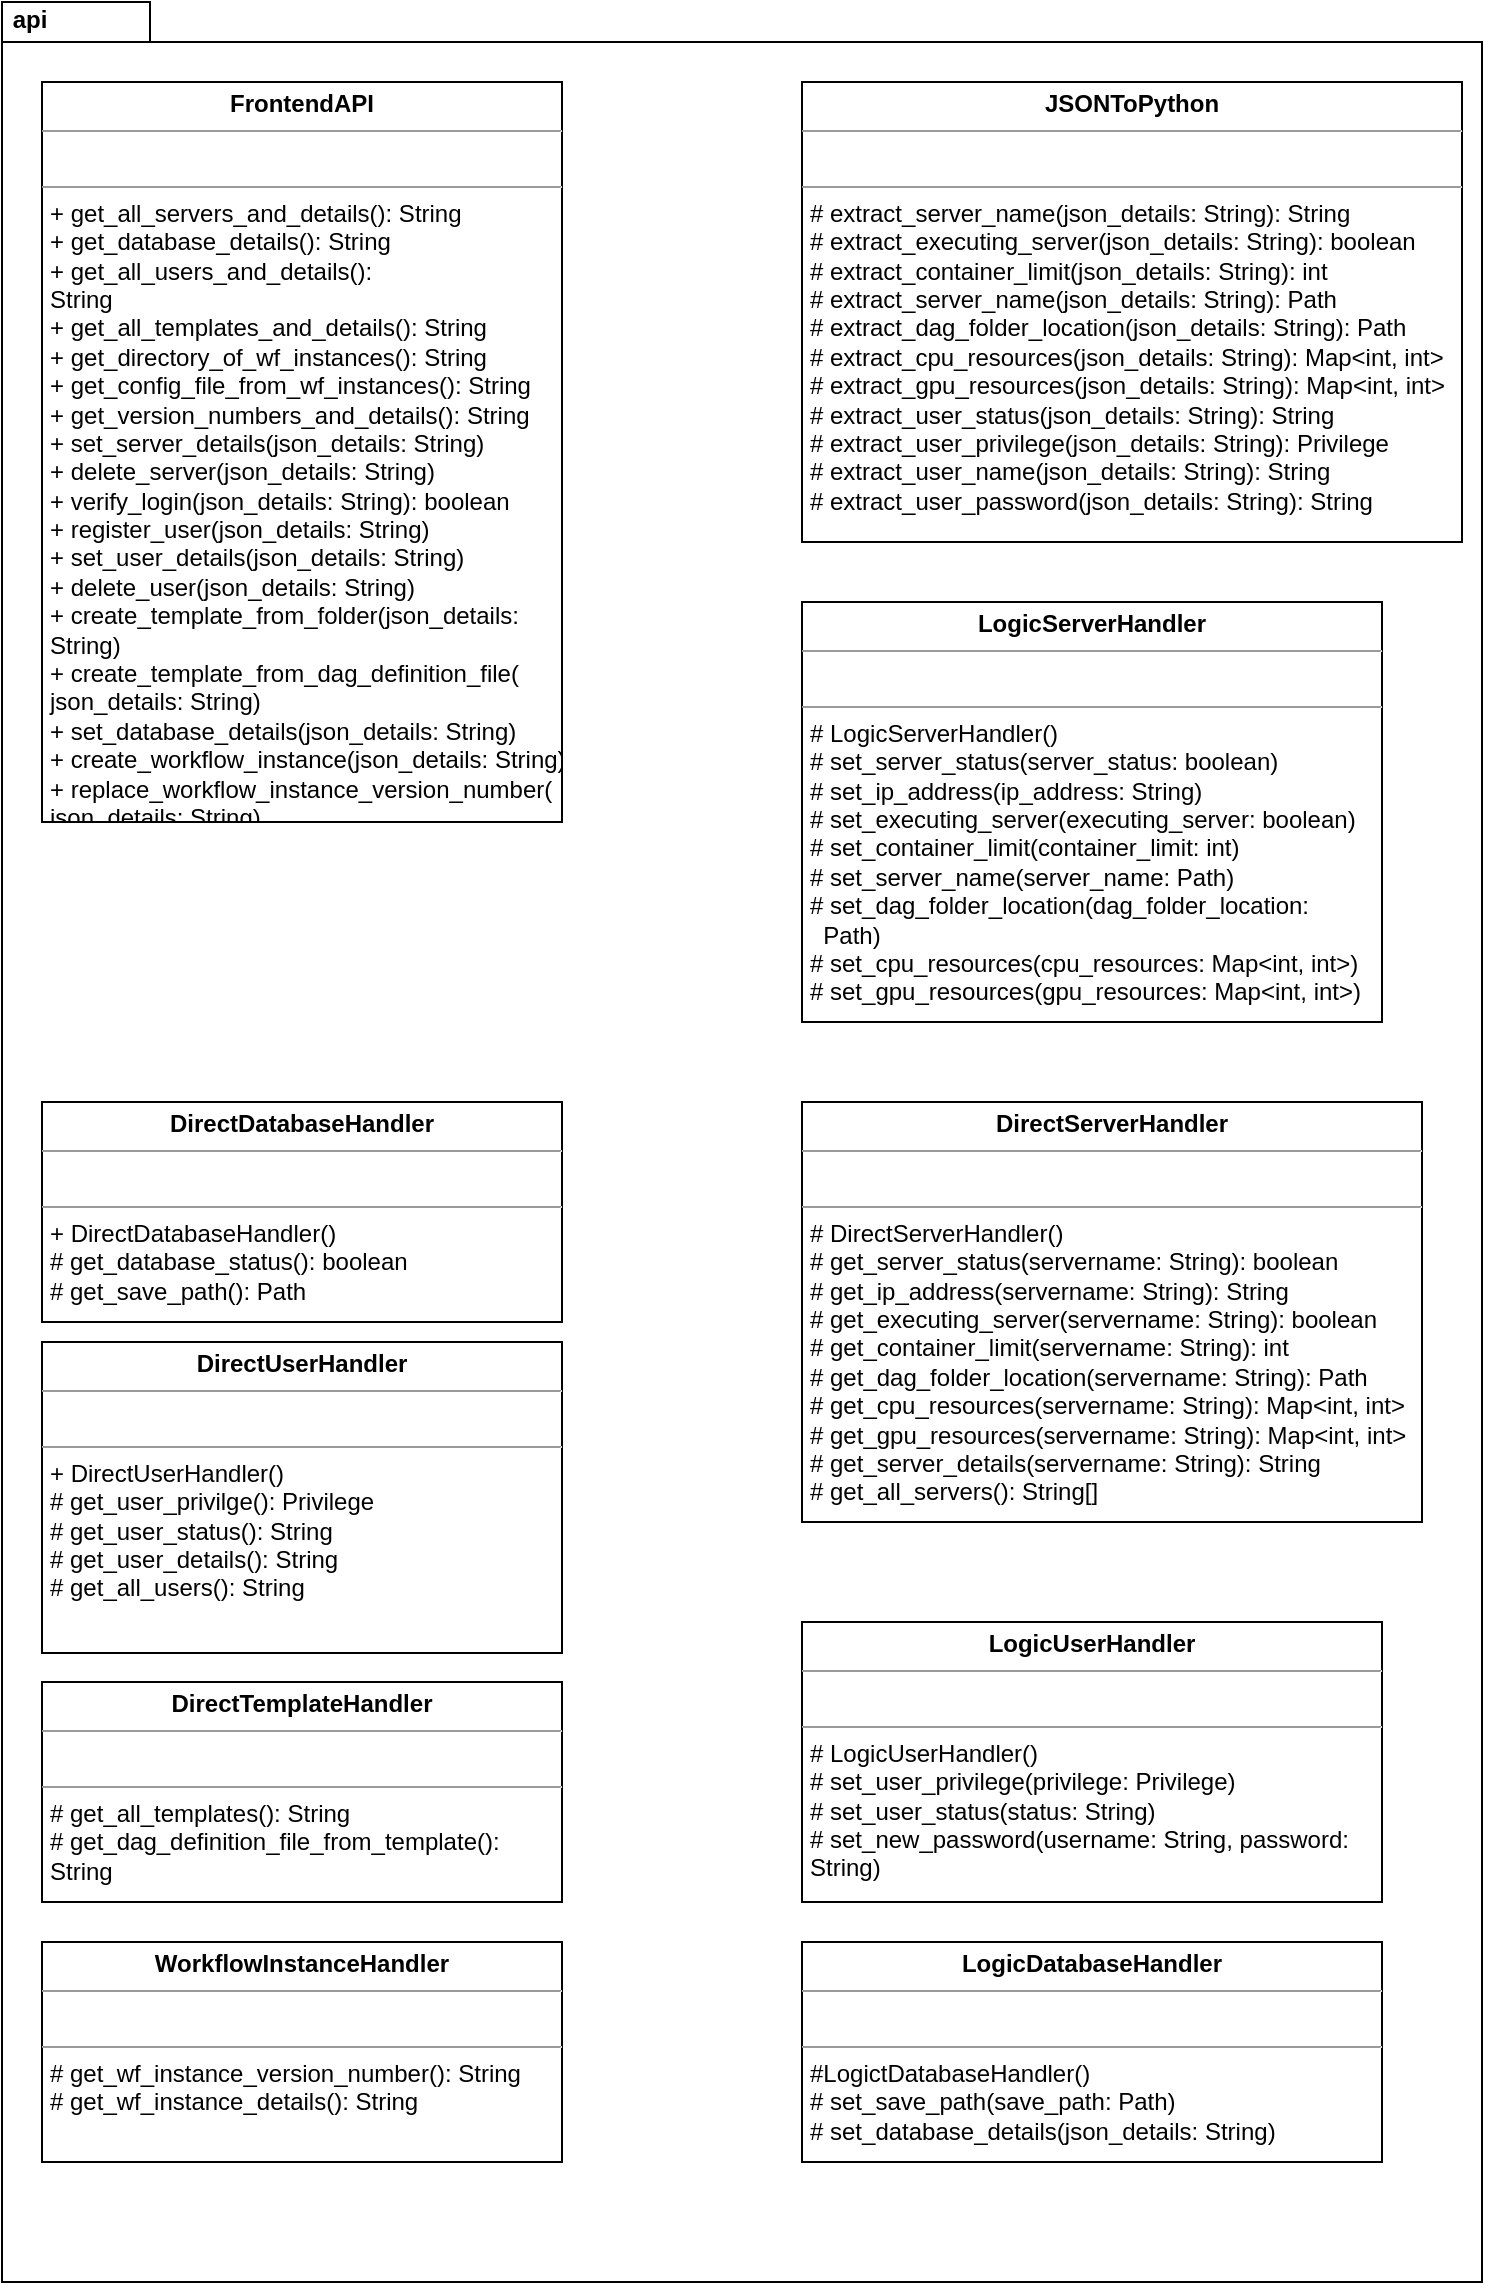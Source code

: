 <mxfile version="15.8.7" type="device"><diagram id="C5RBs43oDa-KdzZeNtuy" name="Page-1"><mxGraphModel dx="946" dy="601" grid="1" gridSize="10" guides="1" tooltips="1" connect="1" arrows="1" fold="1" page="1" pageScale="1" pageWidth="827" pageHeight="1169" math="0" shadow="0"><root><mxCell id="WIyWlLk6GJQsqaUBKTNV-0"/><mxCell id="WIyWlLk6GJQsqaUBKTNV-1" parent="WIyWlLk6GJQsqaUBKTNV-0"/><mxCell id="ITy2yE9yLyRHwH4owhD4-0" value="&amp;nbsp;api" style="shape=folder;fontStyle=1;spacingTop=-5;tabWidth=40;tabHeight=20;tabPosition=left;html=1;align=left;verticalAlign=top;" parent="WIyWlLk6GJQsqaUBKTNV-1" vertex="1"><mxGeometry x="20" y="20" width="740" height="1140" as="geometry"/></mxCell><mxCell id="ITy2yE9yLyRHwH4owhD4-1" value="&lt;p style=&quot;margin: 0px ; margin-top: 4px ; text-align: center&quot;&gt;&lt;b&gt;FrontendAPI&lt;/b&gt;&lt;/p&gt;&lt;hr size=&quot;1&quot;&gt;&lt;p style=&quot;margin: 0px ; margin-left: 4px&quot;&gt;&lt;br&gt;&lt;/p&gt;&lt;hr size=&quot;1&quot;&gt;&lt;p style=&quot;margin: 0px ; margin-left: 4px&quot;&gt;+ get_all_servers_and_details(): String&lt;br&gt;&lt;/p&gt;&lt;p style=&quot;margin: 0px ; margin-left: 4px&quot;&gt;+ get_database_details(): String&lt;/p&gt;&lt;p style=&quot;margin: 0px 0px 0px 4px&quot;&gt;+ get_all_users_and_details():&lt;/p&gt;&lt;p style=&quot;margin: 0px 0px 0px 4px&quot;&gt;String&lt;/p&gt;&lt;p style=&quot;margin: 0px 0px 0px 4px&quot;&gt;+ get_all_templates_and_details():&amp;nbsp;&lt;span&gt;String&lt;/span&gt;&lt;/p&gt;&lt;p style=&quot;margin: 0px 0px 0px 4px&quot;&gt;+ get_directory_of_wf_instances():&amp;nbsp;&lt;span&gt;String&lt;/span&gt;&lt;/p&gt;&lt;p style=&quot;margin: 0px 0px 0px 4px&quot;&gt;+ get_config_file_from_wf_instanc&lt;span&gt;es(): String&lt;/span&gt;&lt;/p&gt;&lt;p style=&quot;margin: 0px 0px 0px 4px&quot;&gt;+ get_version_numbers_and_deta&lt;span&gt;ils(): String&lt;/span&gt;&lt;/p&gt;&lt;p style=&quot;margin: 0px 0px 0px 4px&quot;&gt;+ set_server_details(json_details: String)&lt;span&gt;&lt;br&gt;&lt;/span&gt;&lt;/p&gt;&lt;p style=&quot;margin: 0px 0px 0px 4px&quot;&gt;+ delete_server(json_details: String)&lt;br&gt;&lt;/p&gt;&lt;p style=&quot;margin: 0px 0px 0px 4px&quot;&gt;+ verify_login(json_details: String): boolean&lt;/p&gt;&lt;p style=&quot;margin: 0px 0px 0px 4px&quot;&gt;+ register_user(json_details: String)&lt;/p&gt;&lt;p style=&quot;margin: 0px 0px 0px 4px&quot;&gt;+ set_user_details(json_details: String)&lt;br&gt;&lt;/p&gt;&lt;p style=&quot;margin: 0px 0px 0px 4px&quot;&gt;+ delete_user(json_details: String)&lt;/p&gt;&lt;p style=&quot;margin: 0px 0px 0px 4px&quot;&gt;+ create_template_from_folder(json_details:&amp;nbsp;&lt;/p&gt;&lt;p style=&quot;margin: 0px 0px 0px 4px&quot;&gt;String)&lt;/p&gt;&lt;p style=&quot;margin: 0px 0px 0px 4px&quot;&gt;+ create_template_from_dag_definition_file(&lt;/p&gt;&lt;p style=&quot;margin: 0px 0px 0px 4px&quot;&gt;json_details: String)&lt;/p&gt;&lt;p style=&quot;margin: 0px 0px 0px 4px&quot;&gt;+ set_database_details(json_details: String)&lt;/p&gt;&lt;p style=&quot;margin: 0px 0px 0px 4px&quot;&gt;+ create_workflow_instance(json_details: String)&lt;/p&gt;&lt;p style=&quot;margin: 0px 0px 0px 4px&quot;&gt;+ replace_workflow_instance_version_number(&lt;/p&gt;&lt;p style=&quot;margin: 0px 0px 0px 4px&quot;&gt;json_details: String)&lt;/p&gt;&lt;p style=&quot;margin: 0px 0px 0px 4px&quot;&gt;&lt;br&gt;&lt;/p&gt;" style="verticalAlign=top;align=left;overflow=fill;fontSize=12;fontFamily=Helvetica;html=1;" parent="WIyWlLk6GJQsqaUBKTNV-1" vertex="1"><mxGeometry x="40" y="60" width="260" height="370" as="geometry"/></mxCell><mxCell id="mybFxfd3hEsjZ3pKYfrR-0" value="&lt;p style=&quot;margin: 0px ; margin-top: 4px ; text-align: center&quot;&gt;&lt;b&gt;DirectServerHandler&lt;/b&gt;&lt;/p&gt;&lt;hr size=&quot;1&quot;&gt;&lt;p style=&quot;margin: 0px ; margin-left: 4px&quot;&gt;&lt;br&gt;&lt;/p&gt;&lt;hr size=&quot;1&quot;&gt;&lt;p style=&quot;margin: 0px ; margin-left: 4px&quot;&gt;# DirectServerHandler()&lt;/p&gt;&lt;p style=&quot;margin: 0px ; margin-left: 4px&quot;&gt;# get_server_status(servername: String): boolean&lt;/p&gt;&lt;p style=&quot;margin: 0px ; margin-left: 4px&quot;&gt;# get_ip_address(servername: String): String&lt;/p&gt;&lt;p style=&quot;margin: 0px ; margin-left: 4px&quot;&gt;# get_executing_server(servername: String): boolean&lt;/p&gt;&lt;p style=&quot;margin: 0px ; margin-left: 4px&quot;&gt;# get_container_limit(servername: String): int&lt;/p&gt;&lt;p style=&quot;margin: 0px ; margin-left: 4px&quot;&gt;# get_dag_folder_location(servername: String): Path&lt;/p&gt;&lt;p style=&quot;margin: 0px ; margin-left: 4px&quot;&gt;# get_cpu_resources(servername: String): Map&amp;lt;int, int&amp;gt;&lt;/p&gt;&lt;p style=&quot;margin: 0px ; margin-left: 4px&quot;&gt;# get_gpu_resources(servername: String): Map&amp;lt;int, int&amp;gt;&lt;/p&gt;&lt;p style=&quot;margin: 0px ; margin-left: 4px&quot;&gt;# get_server_details(servername: String): String&lt;/p&gt;&lt;p style=&quot;margin: 0px ; margin-left: 4px&quot;&gt;# get_all_servers(): String[]&lt;/p&gt;&lt;p style=&quot;margin: 0px 0px 0px 4px&quot;&gt;&lt;br&gt;&lt;/p&gt;" style="verticalAlign=top;align=left;overflow=fill;fontSize=12;fontFamily=Helvetica;html=1;" parent="WIyWlLk6GJQsqaUBKTNV-1" vertex="1"><mxGeometry x="420" y="570" width="310" height="210" as="geometry"/></mxCell><mxCell id="zq6r5BtOqhAbHKjHOjRw-0" value="&lt;p style=&quot;margin: 0px ; margin-top: 4px ; text-align: center&quot;&gt;&lt;b&gt;DirectDatabaseHandler&lt;/b&gt;&lt;/p&gt;&lt;hr size=&quot;1&quot;&gt;&lt;p style=&quot;margin: 0px ; margin-left: 4px&quot;&gt;&lt;br&gt;&lt;/p&gt;&lt;hr size=&quot;1&quot;&gt;&lt;p style=&quot;margin: 0px ; margin-left: 4px&quot;&gt;+ DirectDatabaseHandler()&lt;/p&gt;&lt;p style=&quot;margin: 0px ; margin-left: 4px&quot;&gt;# get_database_status(): boolean&lt;/p&gt;&lt;p style=&quot;margin: 0px ; margin-left: 4px&quot;&gt;# get_save_path(): Path&lt;/p&gt;&lt;p style=&quot;margin: 0px ; margin-left: 4px&quot;&gt;&lt;br&gt;&lt;/p&gt;" style="verticalAlign=top;align=left;overflow=fill;fontSize=12;fontFamily=Helvetica;html=1;" parent="WIyWlLk6GJQsqaUBKTNV-1" vertex="1"><mxGeometry x="40" y="570" width="260" height="110" as="geometry"/></mxCell><mxCell id="Bw5HtRXlUJHIlnWS076S-0" value="&lt;p style=&quot;margin: 0px ; margin-top: 4px ; text-align: center&quot;&gt;&lt;b&gt;DirectUserHandler&lt;/b&gt;&lt;/p&gt;&lt;hr size=&quot;1&quot;&gt;&lt;p style=&quot;margin: 0px ; margin-left: 4px&quot;&gt;&lt;br&gt;&lt;/p&gt;&lt;hr size=&quot;1&quot;&gt;&lt;p style=&quot;margin: 0px ; margin-left: 4px&quot;&gt;+ DirectUserHandler()&lt;/p&gt;&lt;p style=&quot;margin: 0px ; margin-left: 4px&quot;&gt;# get_user_privilge(): Privilege&lt;/p&gt;&lt;p style=&quot;margin: 0px ; margin-left: 4px&quot;&gt;# get_user_status(): String&lt;/p&gt;&lt;p style=&quot;margin: 0px ; margin-left: 4px&quot;&gt;# get_user_details(): String&lt;/p&gt;&lt;p style=&quot;margin: 0px ; margin-left: 4px&quot;&gt;# get_all_users(): String&lt;/p&gt;&lt;p style=&quot;margin: 0px ; margin-left: 4px&quot;&gt;&lt;br&gt;&lt;/p&gt;" style="verticalAlign=top;align=left;overflow=fill;fontSize=12;fontFamily=Helvetica;html=1;" parent="WIyWlLk6GJQsqaUBKTNV-1" vertex="1"><mxGeometry x="40" y="690" width="260" height="155.5" as="geometry"/></mxCell><mxCell id="upDeWYgktfI25_DCbGaP-0" value="&lt;p style=&quot;margin: 0px ; margin-top: 4px ; text-align: center&quot;&gt;&lt;b&gt;DirectTemplateHandler&lt;/b&gt;&lt;/p&gt;&lt;hr size=&quot;1&quot;&gt;&lt;p style=&quot;margin: 0px ; margin-left: 4px&quot;&gt;&lt;br&gt;&lt;/p&gt;&lt;hr size=&quot;1&quot;&gt;&lt;p style=&quot;margin: 0px ; margin-left: 4px&quot;&gt;# get_all_templates(): String&lt;/p&gt;&lt;p style=&quot;margin: 0px ; margin-left: 4px&quot;&gt;# get_dag_definition_file_from_te&lt;span&gt;mplate():&amp;nbsp;&lt;/span&gt;&lt;/p&gt;&lt;p style=&quot;margin: 0px ; margin-left: 4px&quot;&gt;&lt;span&gt;String&lt;/span&gt;&lt;/p&gt;&lt;p style=&quot;margin: 0px ; margin-left: 4px&quot;&gt;&lt;br&gt;&lt;/p&gt;" style="verticalAlign=top;align=left;overflow=fill;fontSize=12;fontFamily=Helvetica;html=1;" parent="WIyWlLk6GJQsqaUBKTNV-1" vertex="1"><mxGeometry x="40" y="860" width="260" height="110" as="geometry"/></mxCell><mxCell id="p2l-CykF6n1FsLU_Hk7E-0" value="&lt;p style=&quot;margin: 0px ; margin-top: 4px ; text-align: center&quot;&gt;&lt;b&gt;WorkflowInstanceHandler&lt;/b&gt;&lt;/p&gt;&lt;hr size=&quot;1&quot;&gt;&lt;p style=&quot;margin: 0px ; margin-left: 4px&quot;&gt;&lt;br&gt;&lt;/p&gt;&lt;hr size=&quot;1&quot;&gt;&lt;p style=&quot;margin: 0px ; margin-left: 4px&quot;&gt;# get_wf_instance_version_number(): String&lt;/p&gt;&lt;p style=&quot;margin: 0px ; margin-left: 4px&quot;&gt;# get_wf_instance_details(): String&lt;/p&gt;" style="verticalAlign=top;align=left;overflow=fill;fontSize=12;fontFamily=Helvetica;html=1;" parent="WIyWlLk6GJQsqaUBKTNV-1" vertex="1"><mxGeometry x="40" y="990" width="260" height="110" as="geometry"/></mxCell><mxCell id="tRoX-3vtauur0071FD6W-0" value="&lt;p style=&quot;margin: 0px ; margin-top: 4px ; text-align: center&quot;&gt;&lt;b&gt;LogicServerHandler&lt;/b&gt;&lt;/p&gt;&lt;hr size=&quot;1&quot;&gt;&lt;p style=&quot;margin: 0px ; margin-left: 4px&quot;&gt;&lt;br&gt;&lt;/p&gt;&lt;hr size=&quot;1&quot;&gt;&lt;p style=&quot;margin: 0px ; margin-left: 4px&quot;&gt;# LogicServerHandler()&lt;/p&gt;&lt;p style=&quot;margin: 0px ; margin-left: 4px&quot;&gt;# set_server_status(server_status: boolean)&lt;/p&gt;&lt;p style=&quot;margin: 0px ; margin-left: 4px&quot;&gt;# set_ip_address(ip_address: String)&lt;/p&gt;&lt;p style=&quot;margin: 0px ; margin-left: 4px&quot;&gt;# set_executing_server(executing_server: boolean)&lt;/p&gt;&lt;p style=&quot;margin: 0px ; margin-left: 4px&quot;&gt;# set_container_limit(container_limit: int)&lt;/p&gt;&lt;p style=&quot;margin: 0px ; margin-left: 4px&quot;&gt;# set_server_name(server_name: Path)&lt;/p&gt;&lt;p style=&quot;margin: 0px ; margin-left: 4px&quot;&gt;# set_dag_folder_location(dag_folder_location:&amp;nbsp;&lt;/p&gt;&lt;p style=&quot;margin: 0px ; margin-left: 4px&quot;&gt;&lt;span&gt;&amp;nbsp; &lt;/span&gt;Path)&lt;/p&gt;&lt;p style=&quot;margin: 0px ; margin-left: 4px&quot;&gt;# set_cpu_resources(cpu_resources: Map&amp;lt;int, int&amp;gt;)&lt;/p&gt;&lt;p style=&quot;margin: 0px ; margin-left: 4px&quot;&gt;# set_gpu_resources(gpu_resources: Map&amp;lt;int, int&amp;gt;)&lt;/p&gt;&lt;p style=&quot;margin: 0px ; margin-left: 4px&quot;&gt;&lt;br&gt;&lt;/p&gt;&lt;p style=&quot;margin: 0px ; margin-left: 4px&quot;&gt;&lt;br&gt;&lt;/p&gt;" style="verticalAlign=top;align=left;overflow=fill;fontSize=12;fontFamily=Helvetica;html=1;" parent="WIyWlLk6GJQsqaUBKTNV-1" vertex="1"><mxGeometry x="420" y="320" width="290" height="210" as="geometry"/></mxCell><mxCell id="L4YO9g0p6U7iQVvJuOsU-0" value="&lt;p style=&quot;margin: 0px ; margin-top: 4px ; text-align: center&quot;&gt;&lt;b&gt;LogicUserHandler&lt;/b&gt;&lt;/p&gt;&lt;hr size=&quot;1&quot;&gt;&lt;p style=&quot;margin: 0px ; margin-left: 4px&quot;&gt;&lt;br&gt;&lt;/p&gt;&lt;hr size=&quot;1&quot;&gt;&lt;p style=&quot;margin: 0px ; margin-left: 4px&quot;&gt;# LogicUserHandler()&lt;/p&gt;&lt;p style=&quot;margin: 0px ; margin-left: 4px&quot;&gt;# set_user_privilege(privilege: Privilege)&lt;/p&gt;&lt;p style=&quot;margin: 0px ; margin-left: 4px&quot;&gt;# set_user_status(status: String)&lt;/p&gt;&lt;p style=&quot;margin: 0px 0px 0px 4px&quot;&gt;# set_new_password(username: String, password:&lt;/p&gt;&lt;p style=&quot;margin: 0px 0px 0px 4px&quot;&gt;String)&lt;/p&gt;&lt;p style=&quot;margin: 0px ; margin-left: 4px&quot;&gt;&lt;br&gt;&lt;/p&gt;" style="verticalAlign=top;align=left;overflow=fill;fontSize=12;fontFamily=Helvetica;html=1;" parent="WIyWlLk6GJQsqaUBKTNV-1" vertex="1"><mxGeometry x="420" y="830" width="290" height="140" as="geometry"/></mxCell><mxCell id="KPeDz7Awz5qfPKjAJWFp-0" value="&lt;p style=&quot;margin: 0px ; margin-top: 4px ; text-align: center&quot;&gt;&lt;b&gt;LogicDatabaseHandler&lt;/b&gt;&lt;/p&gt;&lt;hr size=&quot;1&quot;&gt;&lt;p style=&quot;margin: 0px ; margin-left: 4px&quot;&gt;&lt;br&gt;&lt;/p&gt;&lt;hr size=&quot;1&quot;&gt;&lt;p style=&quot;margin: 0px ; margin-left: 4px&quot;&gt;#LogictDatabaseHandler()&lt;/p&gt;&lt;p style=&quot;margin: 0px ; margin-left: 4px&quot;&gt;# set_save_path(save_path: Path)&lt;/p&gt;&lt;p style=&quot;margin: 0px ; margin-left: 4px&quot;&gt;# set_database_details(json_details: String)&lt;/p&gt;&lt;p style=&quot;margin: 0px ; margin-left: 4px&quot;&gt;&lt;br&gt;&lt;/p&gt;" style="verticalAlign=top;align=left;overflow=fill;fontSize=12;fontFamily=Helvetica;html=1;" parent="WIyWlLk6GJQsqaUBKTNV-1" vertex="1"><mxGeometry x="420" y="990" width="290" height="110" as="geometry"/></mxCell><mxCell id="cQ9E_WmvIzpKfbth7gsi-3" value="&lt;p style=&quot;margin: 0px ; margin-top: 4px ; text-align: center&quot;&gt;&lt;b&gt;JSONToPython&lt;/b&gt;&lt;/p&gt;&lt;hr size=&quot;1&quot;&gt;&lt;p style=&quot;margin: 0px ; margin-left: 4px&quot;&gt;&lt;br&gt;&lt;/p&gt;&lt;hr size=&quot;1&quot;&gt;&lt;p style=&quot;margin: 0px ; margin-left: 4px&quot;&gt;&lt;span&gt;# extract_server_name(json_details: String): String&lt;/span&gt;&lt;/p&gt;&lt;p style=&quot;margin: 0px ; margin-left: 4px&quot;&gt;&lt;span&gt;# extract_executing_server(json_details: String): boolean&lt;/span&gt;&lt;br&gt;&lt;/p&gt;&lt;p style=&quot;margin: 0px ; margin-left: 4px&quot;&gt;# extract_container_limit(json_details: String): int&lt;/p&gt;&lt;p style=&quot;margin: 0px ; margin-left: 4px&quot;&gt;# extract_server_name(json_details: String): Path&lt;/p&gt;&lt;p style=&quot;margin: 0px ; margin-left: 4px&quot;&gt;# extract_dag_folder_location(json_details: String): Path&lt;/p&gt;&lt;p style=&quot;margin: 0px ; margin-left: 4px&quot;&gt;# extract_cpu_resources(json_details: String): Map&amp;lt;int, int&amp;gt;&lt;br&gt;&lt;/p&gt;&lt;p style=&quot;margin: 0px ; margin-left: 4px&quot;&gt;# extract_gpu_resources(json_details: String): Map&amp;lt;int, int&amp;gt;&lt;/p&gt;&lt;p style=&quot;margin: 0px ; margin-left: 4px&quot;&gt;# extract_user_status(json_details: String): String&lt;/p&gt;&lt;p style=&quot;margin: 0px ; margin-left: 4px&quot;&gt;# extract_user_privilege(json_details: String): Privilege&lt;/p&gt;&lt;p style=&quot;margin: 0px ; margin-left: 4px&quot;&gt;# extract_user_name(json_details: String): String&lt;/p&gt;&lt;p style=&quot;margin: 0px ; margin-left: 4px&quot;&gt;# extract_user_password(json_details: String): String&lt;/p&gt;" style="verticalAlign=top;align=left;overflow=fill;fontSize=12;fontFamily=Helvetica;html=1;" parent="WIyWlLk6GJQsqaUBKTNV-1" vertex="1"><mxGeometry x="420" y="60" width="330" height="230" as="geometry"/></mxCell></root></mxGraphModel></diagram></mxfile>